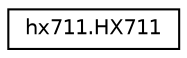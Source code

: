 digraph "Graphical Class Hierarchy"
{
  edge [fontname="Helvetica",fontsize="10",labelfontname="Helvetica",labelfontsize="10"];
  node [fontname="Helvetica",fontsize="10",shape=record];
  rankdir="LR";
  Node1 [label="hx711.HX711",height=0.2,width=0.4,color="black", fillcolor="white", style="filled",URL="$classhx711_1_1HX711.html"];
}
